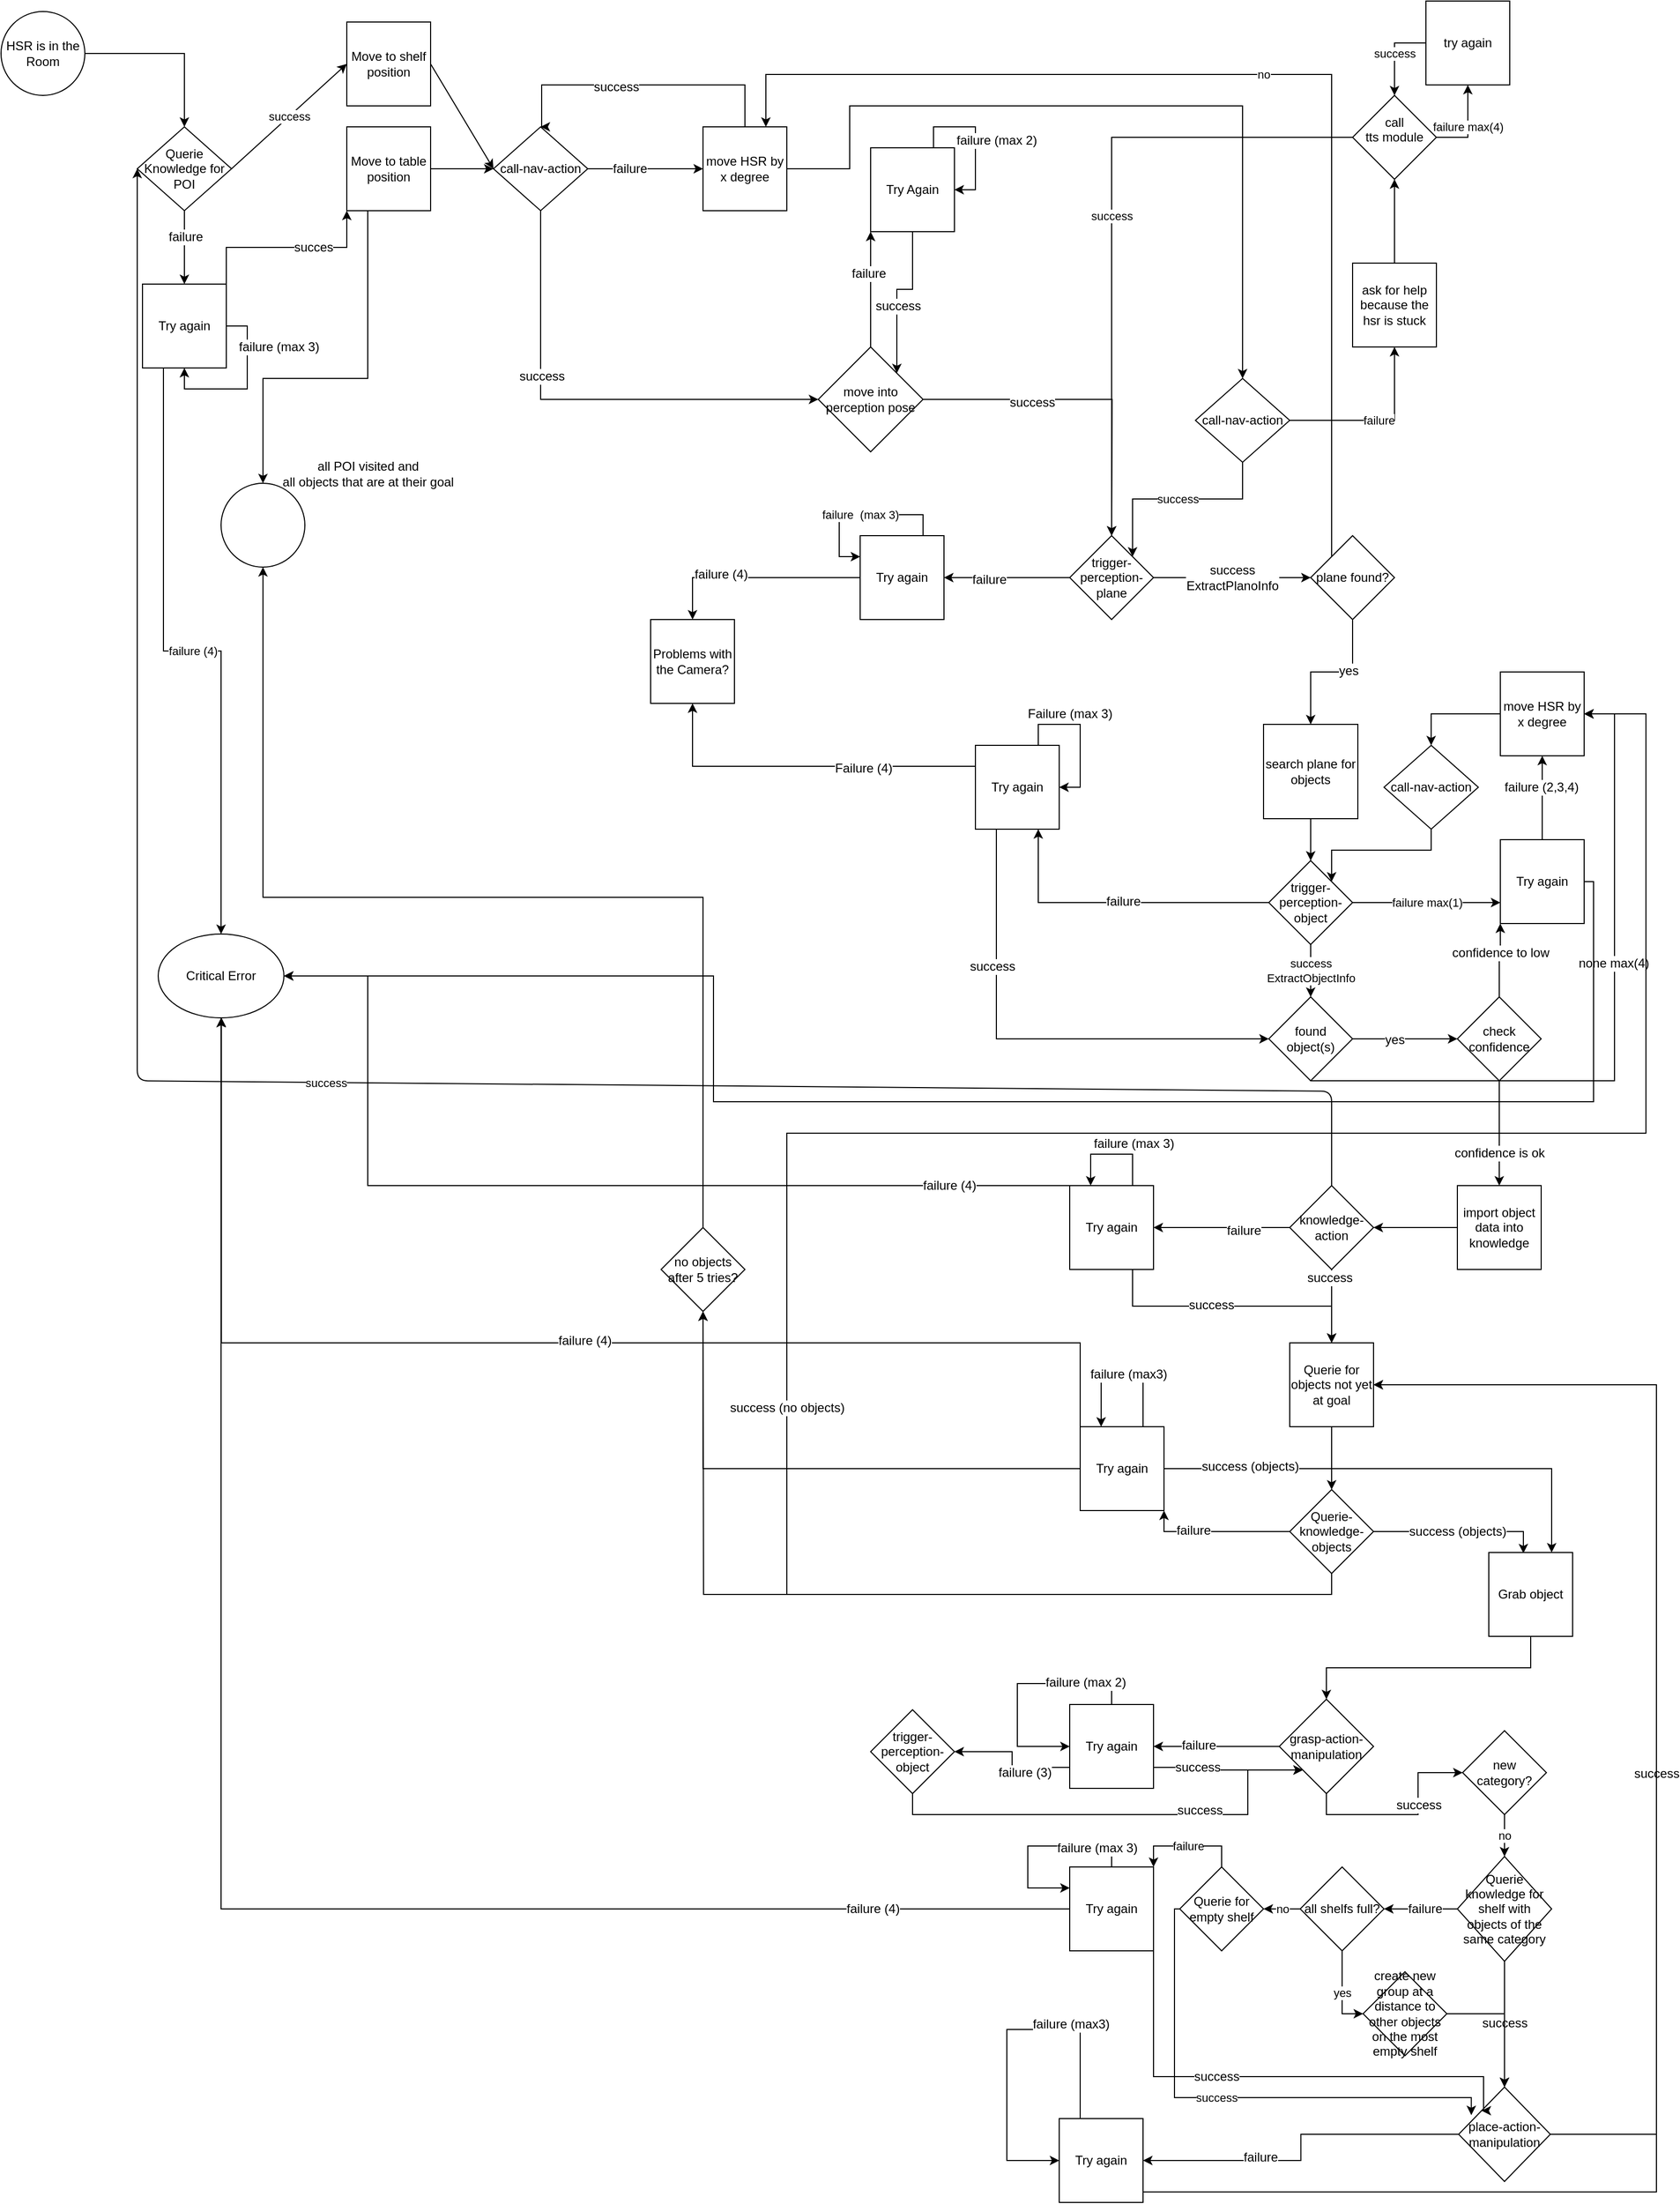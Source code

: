 <mxfile version="12.6.2" type="device"><diagram id="s3CzwGgVmn3eYkDHmtNT" name="Page-1"><mxGraphModel dx="1597" dy="807" grid="1" gridSize="10" guides="1" tooltips="1" connect="1" arrows="1" fold="1" page="1" pageScale="1" pageWidth="827" pageHeight="1169" math="0" shadow="0"><root><mxCell id="0"/><mxCell id="1" parent="0"/><mxCell id="0zeVmVrPsQL4oMZ0mslQ-5" style="edgeStyle=orthogonalEdgeStyle;rounded=0;orthogonalLoop=1;jettySize=auto;html=1;exitX=1;exitY=0.5;exitDx=0;exitDy=0;entryX=0.5;entryY=0;entryDx=0;entryDy=0;" parent="1" source="CvxDytZqVnNAclwuMz6V-2" target="0zeVmVrPsQL4oMZ0mslQ-4" edge="1"><mxGeometry relative="1" as="geometry"/></mxCell><mxCell id="CvxDytZqVnNAclwuMz6V-2" value="HSR is in the Room" style="ellipse;whiteSpace=wrap;html=1;aspect=fixed;" parent="1" vertex="1"><mxGeometry x="20" y="20" width="80" height="80" as="geometry"/></mxCell><mxCell id="0zeVmVrPsQL4oMZ0mslQ-12" style="edgeStyle=orthogonalEdgeStyle;rounded=0;orthogonalLoop=1;jettySize=auto;html=1;exitX=0.5;exitY=1;exitDx=0;exitDy=0;strokeColor=#000000;entryX=0.5;entryY=0;entryDx=0;entryDy=0;entryPerimeter=0;" parent="1" source="0zeVmVrPsQL4oMZ0mslQ-4" target="0zeVmVrPsQL4oMZ0mslQ-8" edge="1"><mxGeometry relative="1" as="geometry"><Array as="points"><mxPoint x="200" y="230"/><mxPoint x="200" y="230"/></Array></mxGeometry></mxCell><mxCell id="0zeVmVrPsQL4oMZ0mslQ-14" value="failure" style="text;html=1;align=center;verticalAlign=middle;resizable=0;points=[];labelBackgroundColor=#ffffff;" parent="0zeVmVrPsQL4oMZ0mslQ-12" vertex="1" connectable="0"><mxGeometry x="0.293" y="1" relative="1" as="geometry"><mxPoint y="-17" as="offset"/></mxGeometry></mxCell><mxCell id="0zeVmVrPsQL4oMZ0mslQ-4" value="Querie Knowledge for POI" style="rhombus;whiteSpace=wrap;html=1;" parent="1" vertex="1"><mxGeometry x="150" y="130" width="90" height="80" as="geometry"/></mxCell><mxCell id="0zeVmVrPsQL4oMZ0mslQ-6" style="edgeStyle=orthogonalEdgeStyle;rounded=0;orthogonalLoop=1;jettySize=auto;html=1;exitX=0.5;exitY=1;exitDx=0;exitDy=0;" parent="1" source="0zeVmVrPsQL4oMZ0mslQ-4" target="0zeVmVrPsQL4oMZ0mslQ-4" edge="1"><mxGeometry relative="1" as="geometry"/></mxCell><mxCell id="0zeVmVrPsQL4oMZ0mslQ-15" style="edgeStyle=orthogonalEdgeStyle;rounded=0;orthogonalLoop=1;jettySize=auto;html=1;exitX=1;exitY=0;exitDx=0;exitDy=0;entryX=0;entryY=1;entryDx=0;entryDy=0;strokeColor=#000000;" parent="1" source="0zeVmVrPsQL4oMZ0mslQ-8" target="0zeVmVrPsQL4oMZ0mslQ-9" edge="1"><mxGeometry relative="1" as="geometry"/></mxCell><mxCell id="0zeVmVrPsQL4oMZ0mslQ-16" value="succes" style="text;html=1;align=center;verticalAlign=middle;resizable=0;points=[];labelBackgroundColor=#ffffff;" parent="0zeVmVrPsQL4oMZ0mslQ-15" vertex="1" connectable="0"><mxGeometry x="0.274" relative="1" as="geometry"><mxPoint as="offset"/></mxGeometry></mxCell><mxCell id="ymiWuhS0kt6ZjkPdEzqz-35" value="failure (4)" style="edgeStyle=orthogonalEdgeStyle;rounded=0;orthogonalLoop=1;jettySize=auto;html=1;exitX=0.25;exitY=1;exitDx=0;exitDy=0;entryX=0.5;entryY=0;entryDx=0;entryDy=0;" parent="1" source="0zeVmVrPsQL4oMZ0mslQ-8" target="ymiWuhS0kt6ZjkPdEzqz-34" edge="1"><mxGeometry relative="1" as="geometry"/></mxCell><mxCell id="0zeVmVrPsQL4oMZ0mslQ-8" value="Try again" style="whiteSpace=wrap;html=1;aspect=fixed;" parent="1" vertex="1"><mxGeometry x="155" y="280" width="80" height="80" as="geometry"/></mxCell><mxCell id="0zeVmVrPsQL4oMZ0mslQ-20" style="edgeStyle=orthogonalEdgeStyle;rounded=0;orthogonalLoop=1;jettySize=auto;html=1;exitX=1;exitY=0.5;exitDx=0;exitDy=0;entryX=0;entryY=0.5;entryDx=0;entryDy=0;strokeColor=#000000;" parent="1" source="0zeVmVrPsQL4oMZ0mslQ-9" target="0zeVmVrPsQL4oMZ0mslQ-19" edge="1"><mxGeometry relative="1" as="geometry"/></mxCell><mxCell id="0zeVmVrPsQL4oMZ0mslQ-40" value="" style="edgeStyle=orthogonalEdgeStyle;rounded=0;orthogonalLoop=1;jettySize=auto;html=1;strokeColor=#000000;" parent="1" source="0zeVmVrPsQL4oMZ0mslQ-9" target="0zeVmVrPsQL4oMZ0mslQ-39" edge="1"><mxGeometry relative="1" as="geometry"><Array as="points"><mxPoint x="370" y="370"/><mxPoint x="270" y="370"/></Array></mxGeometry></mxCell><mxCell id="0zeVmVrPsQL4oMZ0mslQ-41" value="all POI visited and&lt;br&gt;all objects that are at their goal" style="text;html=1;align=center;verticalAlign=middle;resizable=0;points=[];labelBackgroundColor=#ffffff;" parent="0zeVmVrPsQL4oMZ0mslQ-40" vertex="1" connectable="0"><mxGeometry x="-0.25" y="-1" relative="1" as="geometry"><mxPoint x="1" y="116" as="offset"/></mxGeometry></mxCell><mxCell id="0zeVmVrPsQL4oMZ0mslQ-9" value="Move to table position" style="whiteSpace=wrap;html=1;aspect=fixed;" parent="1" vertex="1"><mxGeometry x="350" y="130" width="80" height="80" as="geometry"/></mxCell><mxCell id="0zeVmVrPsQL4oMZ0mslQ-17" style="edgeStyle=orthogonalEdgeStyle;rounded=0;orthogonalLoop=1;jettySize=auto;html=1;exitX=1;exitY=0.5;exitDx=0;exitDy=0;entryX=0.5;entryY=1;entryDx=0;entryDy=0;strokeColor=#000000;" parent="1" source="0zeVmVrPsQL4oMZ0mslQ-8" target="0zeVmVrPsQL4oMZ0mslQ-8" edge="1"><mxGeometry relative="1" as="geometry"/></mxCell><mxCell id="0zeVmVrPsQL4oMZ0mslQ-18" value="failure (max 3)" style="text;html=1;align=center;verticalAlign=middle;resizable=0;points=[];labelBackgroundColor=#ffffff;" parent="0zeVmVrPsQL4oMZ0mslQ-17" vertex="1" connectable="0"><mxGeometry x="-0.588" y="-2" relative="1" as="geometry"><mxPoint x="32" y="7" as="offset"/></mxGeometry></mxCell><mxCell id="0zeVmVrPsQL4oMZ0mslQ-22" style="edgeStyle=orthogonalEdgeStyle;rounded=0;orthogonalLoop=1;jettySize=auto;html=1;exitX=0.5;exitY=1;exitDx=0;exitDy=0;strokeColor=#000000;entryX=0;entryY=0.5;entryDx=0;entryDy=0;" parent="1" source="0zeVmVrPsQL4oMZ0mslQ-19" target="0zeVmVrPsQL4oMZ0mslQ-43" edge="1"><mxGeometry relative="1" as="geometry"><mxPoint x="680" y="350" as="targetPoint"/></mxGeometry></mxCell><mxCell id="0zeVmVrPsQL4oMZ0mslQ-23" value="&lt;div&gt;success&lt;/div&gt;" style="text;html=1;align=center;verticalAlign=middle;resizable=0;points=[];labelBackgroundColor=#ffffff;" parent="0zeVmVrPsQL4oMZ0mslQ-22" vertex="1" connectable="0"><mxGeometry x="-0.291" y="1" relative="1" as="geometry"><mxPoint as="offset"/></mxGeometry></mxCell><mxCell id="0zeVmVrPsQL4oMZ0mslQ-27" style="edgeStyle=orthogonalEdgeStyle;rounded=0;orthogonalLoop=1;jettySize=auto;html=1;exitX=1;exitY=0.5;exitDx=0;exitDy=0;strokeColor=#000000;entryX=0;entryY=0.5;entryDx=0;entryDy=0;" parent="1" source="0zeVmVrPsQL4oMZ0mslQ-19" target="ymiWuhS0kt6ZjkPdEzqz-2" edge="1"><mxGeometry relative="1" as="geometry"><mxPoint x="660" y="170" as="targetPoint"/></mxGeometry></mxCell><mxCell id="0zeVmVrPsQL4oMZ0mslQ-28" value="failure" style="text;html=1;align=center;verticalAlign=middle;resizable=0;points=[];labelBackgroundColor=#ffffff;" parent="0zeVmVrPsQL4oMZ0mslQ-27" vertex="1" connectable="0"><mxGeometry x="-0.275" relative="1" as="geometry"><mxPoint as="offset"/></mxGeometry></mxCell><mxCell id="0zeVmVrPsQL4oMZ0mslQ-19" value="call-nav-action" style="rhombus;whiteSpace=wrap;html=1;" parent="1" vertex="1"><mxGeometry x="490" y="130" width="90" height="80" as="geometry"/></mxCell><mxCell id="0zeVmVrPsQL4oMZ0mslQ-30" style="edgeStyle=orthogonalEdgeStyle;rounded=0;orthogonalLoop=1;jettySize=auto;html=1;entryX=0.5;entryY=0;entryDx=0;entryDy=0;strokeColor=#000000;exitX=0.5;exitY=0;exitDx=0;exitDy=0;" parent="1" source="ymiWuhS0kt6ZjkPdEzqz-2" target="0zeVmVrPsQL4oMZ0mslQ-19" edge="1"><mxGeometry relative="1" as="geometry"><mxPoint x="750" y="110" as="sourcePoint"/><Array as="points"><mxPoint x="730" y="90"/><mxPoint x="536" y="90"/></Array></mxGeometry></mxCell><mxCell id="0zeVmVrPsQL4oMZ0mslQ-31" value="success" style="text;html=1;align=center;verticalAlign=middle;resizable=0;points=[];labelBackgroundColor=#ffffff;" parent="0zeVmVrPsQL4oMZ0mslQ-30" vertex="1" connectable="0"><mxGeometry x="0.19" y="2" relative="1" as="geometry"><mxPoint as="offset"/></mxGeometry></mxCell><mxCell id="0zeVmVrPsQL4oMZ0mslQ-32" style="edgeStyle=orthogonalEdgeStyle;rounded=0;orthogonalLoop=1;jettySize=auto;html=1;strokeColor=#000000;entryX=0.5;entryY=0;entryDx=0;entryDy=0;exitX=1;exitY=0.5;exitDx=0;exitDy=0;" parent="1" source="ymiWuhS0kt6ZjkPdEzqz-2" target="9kYvWkp-XGY7HZme8Q60-32" edge="1"><mxGeometry relative="1" as="geometry"><mxPoint x="790" y="170" as="sourcePoint"/><mxPoint x="1400" y="310" as="targetPoint"/><Array as="points"><mxPoint x="830" y="170"/><mxPoint x="830" y="110"/><mxPoint x="1205" y="110"/></Array></mxGeometry></mxCell><mxCell id="0zeVmVrPsQL4oMZ0mslQ-39" value="" style="ellipse;whiteSpace=wrap;html=1;aspect=fixed;" parent="1" vertex="1"><mxGeometry x="230" y="470" width="80" height="80" as="geometry"/></mxCell><mxCell id="0zeVmVrPsQL4oMZ0mslQ-47" style="edgeStyle=orthogonalEdgeStyle;rounded=0;orthogonalLoop=1;jettySize=auto;html=1;exitX=0.5;exitY=0;exitDx=0;exitDy=0;entryX=0;entryY=1;entryDx=0;entryDy=0;strokeColor=#000000;" parent="1" source="0zeVmVrPsQL4oMZ0mslQ-43" target="0zeVmVrPsQL4oMZ0mslQ-45" edge="1"><mxGeometry relative="1" as="geometry"/></mxCell><mxCell id="0zeVmVrPsQL4oMZ0mslQ-51" value="failure" style="text;html=1;align=center;verticalAlign=middle;resizable=0;points=[];labelBackgroundColor=#ffffff;" parent="0zeVmVrPsQL4oMZ0mslQ-47" vertex="1" connectable="0"><mxGeometry x="0.273" y="2" relative="1" as="geometry"><mxPoint as="offset"/></mxGeometry></mxCell><mxCell id="0zeVmVrPsQL4oMZ0mslQ-48" style="edgeStyle=orthogonalEdgeStyle;rounded=0;orthogonalLoop=1;jettySize=auto;html=1;exitX=1;exitY=0.5;exitDx=0;exitDy=0;strokeColor=#000000;" parent="1" source="0zeVmVrPsQL4oMZ0mslQ-43" edge="1"><mxGeometry relative="1" as="geometry"><mxPoint x="1080" y="520" as="targetPoint"/></mxGeometry></mxCell><mxCell id="0zeVmVrPsQL4oMZ0mslQ-52" value="success" style="text;html=1;align=center;verticalAlign=middle;resizable=0;points=[];labelBackgroundColor=#ffffff;" parent="0zeVmVrPsQL4oMZ0mslQ-48" vertex="1" connectable="0"><mxGeometry x="-0.334" y="-3" relative="1" as="geometry"><mxPoint as="offset"/></mxGeometry></mxCell><mxCell id="0zeVmVrPsQL4oMZ0mslQ-43" value="move into &lt;br&gt;perception pose" style="rhombus;whiteSpace=wrap;html=1;" parent="1" vertex="1"><mxGeometry x="800" y="340" width="100" height="100" as="geometry"/></mxCell><mxCell id="0zeVmVrPsQL4oMZ0mslQ-53" style="edgeStyle=orthogonalEdgeStyle;rounded=0;orthogonalLoop=1;jettySize=auto;html=1;exitX=0.5;exitY=1;exitDx=0;exitDy=0;entryX=1;entryY=0;entryDx=0;entryDy=0;strokeColor=#000000;" parent="1" source="0zeVmVrPsQL4oMZ0mslQ-45" target="0zeVmVrPsQL4oMZ0mslQ-43" edge="1"><mxGeometry relative="1" as="geometry"/></mxCell><mxCell id="0zeVmVrPsQL4oMZ0mslQ-56" value="success" style="text;html=1;align=center;verticalAlign=middle;resizable=0;points=[];labelBackgroundColor=#ffffff;" parent="0zeVmVrPsQL4oMZ0mslQ-53" vertex="1" connectable="0"><mxGeometry x="0.147" y="1" relative="1" as="geometry"><mxPoint as="offset"/></mxGeometry></mxCell><mxCell id="0zeVmVrPsQL4oMZ0mslQ-45" value="Try Again" style="whiteSpace=wrap;html=1;aspect=fixed;" parent="1" vertex="1"><mxGeometry x="850" y="150" width="80" height="80" as="geometry"/></mxCell><mxCell id="0zeVmVrPsQL4oMZ0mslQ-57" style="edgeStyle=orthogonalEdgeStyle;rounded=0;orthogonalLoop=1;jettySize=auto;html=1;exitX=0.75;exitY=0;exitDx=0;exitDy=0;entryX=1;entryY=0.5;entryDx=0;entryDy=0;strokeColor=#000000;" parent="1" source="0zeVmVrPsQL4oMZ0mslQ-45" target="0zeVmVrPsQL4oMZ0mslQ-45" edge="1"><mxGeometry relative="1" as="geometry"/></mxCell><mxCell id="0zeVmVrPsQL4oMZ0mslQ-58" value="failure (max 2)" style="text;html=1;align=center;verticalAlign=middle;resizable=0;points=[];labelBackgroundColor=#ffffff;" parent="0zeVmVrPsQL4oMZ0mslQ-57" vertex="1" connectable="0"><mxGeometry x="0.043" y="2" relative="1" as="geometry"><mxPoint x="18" as="offset"/></mxGeometry></mxCell><mxCell id="0zeVmVrPsQL4oMZ0mslQ-62" style="edgeStyle=orthogonalEdgeStyle;rounded=0;orthogonalLoop=1;jettySize=auto;html=1;exitX=0;exitY=0.5;exitDx=0;exitDy=0;entryX=1;entryY=0.5;entryDx=0;entryDy=0;strokeColor=#000000;" parent="1" source="0zeVmVrPsQL4oMZ0mslQ-59" target="0zeVmVrPsQL4oMZ0mslQ-61" edge="1"><mxGeometry relative="1" as="geometry"/></mxCell><mxCell id="0zeVmVrPsQL4oMZ0mslQ-63" value="failure" style="text;html=1;align=center;verticalAlign=middle;resizable=0;points=[];labelBackgroundColor=#ffffff;" parent="0zeVmVrPsQL4oMZ0mslQ-62" vertex="1" connectable="0"><mxGeometry x="0.283" y="2" relative="1" as="geometry"><mxPoint as="offset"/></mxGeometry></mxCell><mxCell id="0zeVmVrPsQL4oMZ0mslQ-75" style="edgeStyle=orthogonalEdgeStyle;rounded=0;orthogonalLoop=1;jettySize=auto;html=1;exitX=1;exitY=0.5;exitDx=0;exitDy=0;entryX=0;entryY=0.5;entryDx=0;entryDy=0;strokeColor=#000000;" parent="1" source="0zeVmVrPsQL4oMZ0mslQ-59" target="0zeVmVrPsQL4oMZ0mslQ-74" edge="1"><mxGeometry relative="1" as="geometry"/></mxCell><mxCell id="0zeVmVrPsQL4oMZ0mslQ-76" value="&lt;div&gt;success&lt;/div&gt;&lt;div&gt;ExtractPlanoInfo&lt;br&gt;&lt;/div&gt;" style="text;html=1;align=center;verticalAlign=middle;resizable=0;points=[];labelBackgroundColor=#ffffff;" parent="0zeVmVrPsQL4oMZ0mslQ-75" vertex="1" connectable="0"><mxGeometry x="0.25" y="-2" relative="1" as="geometry"><mxPoint x="-19" y="-2" as="offset"/></mxGeometry></mxCell><mxCell id="0zeVmVrPsQL4oMZ0mslQ-59" value="trigger-perception-plane" style="rhombus;whiteSpace=wrap;html=1;" parent="1" vertex="1"><mxGeometry x="1040" y="520" width="80" height="80" as="geometry"/></mxCell><mxCell id="0zeVmVrPsQL4oMZ0mslQ-65" value="failure&amp;nbsp; (max 3)" style="edgeStyle=orthogonalEdgeStyle;rounded=0;orthogonalLoop=1;jettySize=auto;html=1;exitX=0.75;exitY=0;exitDx=0;exitDy=0;strokeColor=#000000;entryX=0;entryY=0.25;entryDx=0;entryDy=0;" parent="1" source="0zeVmVrPsQL4oMZ0mslQ-61" target="0zeVmVrPsQL4oMZ0mslQ-61" edge="1"><mxGeometry relative="1" as="geometry"><mxPoint x="830" y="540" as="targetPoint"/><Array as="points"><mxPoint x="900" y="500"/><mxPoint x="820" y="500"/><mxPoint x="820" y="540"/></Array></mxGeometry></mxCell><mxCell id="0zeVmVrPsQL4oMZ0mslQ-70" style="edgeStyle=orthogonalEdgeStyle;rounded=0;orthogonalLoop=1;jettySize=auto;html=1;exitX=0;exitY=0.5;exitDx=0;exitDy=0;entryX=0.5;entryY=0;entryDx=0;entryDy=0;strokeColor=#000000;" parent="1" source="0zeVmVrPsQL4oMZ0mslQ-61" target="0zeVmVrPsQL4oMZ0mslQ-67" edge="1"><mxGeometry relative="1" as="geometry"/></mxCell><mxCell id="0zeVmVrPsQL4oMZ0mslQ-71" value="failure (4)" style="text;html=1;align=center;verticalAlign=middle;resizable=0;points=[];labelBackgroundColor=#ffffff;" parent="0zeVmVrPsQL4oMZ0mslQ-70" vertex="1" connectable="0"><mxGeometry x="0.33" y="-3" relative="1" as="geometry"><mxPoint as="offset"/></mxGeometry></mxCell><mxCell id="0zeVmVrPsQL4oMZ0mslQ-61" value="Try again" style="whiteSpace=wrap;html=1;aspect=fixed;" parent="1" vertex="1"><mxGeometry x="840" y="520" width="80" height="80" as="geometry"/></mxCell><mxCell id="0zeVmVrPsQL4oMZ0mslQ-67" value="Problems with the Camera?" style="whiteSpace=wrap;html=1;aspect=fixed;" parent="1" vertex="1"><mxGeometry x="640" y="600" width="80" height="80" as="geometry"/></mxCell><mxCell id="0zeVmVrPsQL4oMZ0mslQ-81" style="edgeStyle=orthogonalEdgeStyle;rounded=0;orthogonalLoop=1;jettySize=auto;html=1;exitX=0.5;exitY=1;exitDx=0;exitDy=0;strokeColor=#000000;entryX=0.5;entryY=0;entryDx=0;entryDy=0;" parent="1" source="0zeVmVrPsQL4oMZ0mslQ-74" target="0zeVmVrPsQL4oMZ0mslQ-80" edge="1"><mxGeometry relative="1" as="geometry"><mxPoint x="1250" y="649" as="targetPoint"/></mxGeometry></mxCell><mxCell id="0zeVmVrPsQL4oMZ0mslQ-82" value="yes" style="text;html=1;align=center;verticalAlign=middle;resizable=0;points=[];labelBackgroundColor=#ffffff;" parent="0zeVmVrPsQL4oMZ0mslQ-81" vertex="1" connectable="0"><mxGeometry x="-0.222" y="-1" relative="1" as="geometry"><mxPoint as="offset"/></mxGeometry></mxCell><mxCell id="ymiWuhS0kt6ZjkPdEzqz-18" value="no" style="edgeStyle=orthogonalEdgeStyle;rounded=0;orthogonalLoop=1;jettySize=auto;html=1;entryX=0.75;entryY=0;entryDx=0;entryDy=0;exitX=0;exitY=0;exitDx=0;exitDy=0;" parent="1" source="0zeVmVrPsQL4oMZ0mslQ-74" target="ymiWuhS0kt6ZjkPdEzqz-2" edge="1"><mxGeometry relative="1" as="geometry"><mxPoint x="1270" y="330" as="targetPoint"/><mxPoint x="1260" y="490" as="sourcePoint"/><Array as="points"><mxPoint x="1290" y="80"/><mxPoint x="750" y="80"/></Array></mxGeometry></mxCell><mxCell id="0zeVmVrPsQL4oMZ0mslQ-74" value="&lt;div&gt;plane found?&lt;/div&gt;" style="rhombus;whiteSpace=wrap;html=1;" parent="1" vertex="1"><mxGeometry x="1270" y="520" width="80" height="80" as="geometry"/></mxCell><mxCell id="9kYvWkp-XGY7HZme8Q60-26" style="edgeStyle=orthogonalEdgeStyle;rounded=0;orthogonalLoop=1;jettySize=auto;html=1;exitX=0.5;exitY=1;exitDx=0;exitDy=0;entryX=0.5;entryY=0;entryDx=0;entryDy=0;" parent="1" source="0zeVmVrPsQL4oMZ0mslQ-80" target="9kYvWkp-XGY7HZme8Q60-1" edge="1"><mxGeometry relative="1" as="geometry"/></mxCell><mxCell id="0zeVmVrPsQL4oMZ0mslQ-80" value="search plane for objects" style="whiteSpace=wrap;html=1;aspect=fixed;" parent="1" vertex="1"><mxGeometry x="1225" y="700" width="90" height="90" as="geometry"/></mxCell><mxCell id="9kYvWkp-XGY7HZme8Q60-5" style="edgeStyle=orthogonalEdgeStyle;rounded=0;orthogonalLoop=1;jettySize=auto;html=1;exitX=0;exitY=0.5;exitDx=0;exitDy=0;entryX=0.75;entryY=1;entryDx=0;entryDy=0;" parent="1" source="9kYvWkp-XGY7HZme8Q60-1" target="9kYvWkp-XGY7HZme8Q60-4" edge="1"><mxGeometry relative="1" as="geometry"/></mxCell><mxCell id="9kYvWkp-XGY7HZme8Q60-11" value="failure" style="text;html=1;align=center;verticalAlign=middle;resizable=0;points=[];labelBackgroundColor=#ffffff;" parent="9kYvWkp-XGY7HZme8Q60-5" vertex="1" connectable="0"><mxGeometry x="-0.041" y="-1" relative="1" as="geometry"><mxPoint as="offset"/></mxGeometry></mxCell><mxCell id="9kYvWkp-XGY7HZme8Q60-13" value="&lt;div&gt;success&lt;/div&gt;&lt;div&gt;ExtractObjectInfo&lt;br&gt;&lt;/div&gt;" style="edgeStyle=orthogonalEdgeStyle;rounded=0;orthogonalLoop=1;jettySize=auto;html=1;exitX=0.5;exitY=1;exitDx=0;exitDy=0;entryX=0.5;entryY=0;entryDx=0;entryDy=0;" parent="1" source="9kYvWkp-XGY7HZme8Q60-1" target="9kYvWkp-XGY7HZme8Q60-12" edge="1"><mxGeometry relative="1" as="geometry"/></mxCell><mxCell id="ymiWuhS0kt6ZjkPdEzqz-22" value="failure max(1)" style="edgeStyle=orthogonalEdgeStyle;rounded=0;orthogonalLoop=1;jettySize=auto;html=1;exitX=1;exitY=0.5;exitDx=0;exitDy=0;entryX=0;entryY=0.75;entryDx=0;entryDy=0;" parent="1" source="9kYvWkp-XGY7HZme8Q60-1" target="9kYvWkp-XGY7HZme8Q60-23" edge="1"><mxGeometry relative="1" as="geometry"/></mxCell><mxCell id="9kYvWkp-XGY7HZme8Q60-1" value="trigger-perception-object" style="rhombus;whiteSpace=wrap;html=1;" parent="1" vertex="1"><mxGeometry x="1230" y="830" width="80" height="80" as="geometry"/></mxCell><mxCell id="9kYvWkp-XGY7HZme8Q60-9" style="edgeStyle=orthogonalEdgeStyle;rounded=0;orthogonalLoop=1;jettySize=auto;html=1;exitX=0;exitY=0.25;exitDx=0;exitDy=0;" parent="1" source="9kYvWkp-XGY7HZme8Q60-4" edge="1"><mxGeometry relative="1" as="geometry"><mxPoint x="680" y="680" as="targetPoint"/><Array as="points"><mxPoint x="680" y="740"/><mxPoint x="680" y="680"/></Array></mxGeometry></mxCell><mxCell id="9kYvWkp-XGY7HZme8Q60-10" value="Failure (4)" style="text;html=1;align=center;verticalAlign=middle;resizable=0;points=[];labelBackgroundColor=#ffffff;" parent="9kYvWkp-XGY7HZme8Q60-9" vertex="1" connectable="0"><mxGeometry x="-0.348" y="2" relative="1" as="geometry"><mxPoint as="offset"/></mxGeometry></mxCell><mxCell id="9kYvWkp-XGY7HZme8Q60-14" style="edgeStyle=orthogonalEdgeStyle;rounded=0;orthogonalLoop=1;jettySize=auto;html=1;exitX=0.25;exitY=1;exitDx=0;exitDy=0;entryX=0;entryY=0.5;entryDx=0;entryDy=0;" parent="1" source="9kYvWkp-XGY7HZme8Q60-4" target="9kYvWkp-XGY7HZme8Q60-12" edge="1"><mxGeometry relative="1" as="geometry"/></mxCell><mxCell id="9kYvWkp-XGY7HZme8Q60-15" value="success" style="text;html=1;align=center;verticalAlign=middle;resizable=0;points=[];labelBackgroundColor=#ffffff;" parent="9kYvWkp-XGY7HZme8Q60-14" vertex="1" connectable="0"><mxGeometry x="-0.43" y="-4" relative="1" as="geometry"><mxPoint as="offset"/></mxGeometry></mxCell><mxCell id="9kYvWkp-XGY7HZme8Q60-4" value="Try again" style="whiteSpace=wrap;html=1;aspect=fixed;" parent="1" vertex="1"><mxGeometry x="950" y="720" width="80" height="80" as="geometry"/></mxCell><mxCell id="9kYvWkp-XGY7HZme8Q60-7" style="edgeStyle=orthogonalEdgeStyle;rounded=0;orthogonalLoop=1;jettySize=auto;html=1;exitX=0.75;exitY=0;exitDx=0;exitDy=0;entryX=1;entryY=0.5;entryDx=0;entryDy=0;" parent="1" source="9kYvWkp-XGY7HZme8Q60-4" target="9kYvWkp-XGY7HZme8Q60-4" edge="1"><mxGeometry relative="1" as="geometry"/></mxCell><mxCell id="9kYvWkp-XGY7HZme8Q60-8" value="Failure (max 3)" style="text;html=1;align=center;verticalAlign=middle;resizable=0;points=[];labelBackgroundColor=#ffffff;" parent="9kYvWkp-XGY7HZme8Q60-7" vertex="1" connectable="0"><mxGeometry y="-1" relative="1" as="geometry"><mxPoint x="-9" y="-20" as="offset"/></mxGeometry></mxCell><mxCell id="9kYvWkp-XGY7HZme8Q60-17" style="edgeStyle=orthogonalEdgeStyle;rounded=0;orthogonalLoop=1;jettySize=auto;html=1;exitX=0.5;exitY=1;exitDx=0;exitDy=0;entryX=1;entryY=0.5;entryDx=0;entryDy=0;" parent="1" source="9kYvWkp-XGY7HZme8Q60-12" target="9kYvWkp-XGY7HZme8Q60-46" edge="1"><mxGeometry relative="1" as="geometry"><mxPoint x="1568.571" y="1020" as="targetPoint"/><Array as="points"><mxPoint x="1560" y="1040"/><mxPoint x="1560" y="690"/></Array></mxGeometry></mxCell><mxCell id="9kYvWkp-XGY7HZme8Q60-18" value="none max(4)" style="text;html=1;align=center;verticalAlign=middle;resizable=0;points=[];labelBackgroundColor=#ffffff;" parent="9kYvWkp-XGY7HZme8Q60-17" vertex="1" connectable="0"><mxGeometry x="0.204" y="1" relative="1" as="geometry"><mxPoint as="offset"/></mxGeometry></mxCell><mxCell id="9kYvWkp-XGY7HZme8Q60-20" style="edgeStyle=orthogonalEdgeStyle;rounded=0;orthogonalLoop=1;jettySize=auto;html=1;exitX=1;exitY=0.5;exitDx=0;exitDy=0;entryX=0;entryY=0.5;entryDx=0;entryDy=0;" parent="1" source="9kYvWkp-XGY7HZme8Q60-12" target="9kYvWkp-XGY7HZme8Q60-19" edge="1"><mxGeometry relative="1" as="geometry"/></mxCell><mxCell id="9kYvWkp-XGY7HZme8Q60-21" value="yes" style="text;html=1;align=center;verticalAlign=middle;resizable=0;points=[];labelBackgroundColor=#ffffff;" parent="9kYvWkp-XGY7HZme8Q60-20" vertex="1" connectable="0"><mxGeometry x="-0.213" y="-1" relative="1" as="geometry"><mxPoint as="offset"/></mxGeometry></mxCell><mxCell id="9kYvWkp-XGY7HZme8Q60-12" value="found object(s)" style="rhombus;whiteSpace=wrap;html=1;" parent="1" vertex="1"><mxGeometry x="1230" y="960" width="80" height="80" as="geometry"/></mxCell><mxCell id="9kYvWkp-XGY7HZme8Q60-24" style="edgeStyle=orthogonalEdgeStyle;rounded=0;orthogonalLoop=1;jettySize=auto;html=1;exitX=0.5;exitY=0;exitDx=0;exitDy=0;entryX=0;entryY=1;entryDx=0;entryDy=0;" parent="1" source="9kYvWkp-XGY7HZme8Q60-19" target="9kYvWkp-XGY7HZme8Q60-23" edge="1"><mxGeometry relative="1" as="geometry"/></mxCell><mxCell id="9kYvWkp-XGY7HZme8Q60-25" value="confidence to low" style="text;html=1;align=center;verticalAlign=middle;resizable=0;points=[];labelBackgroundColor=#ffffff;" parent="9kYvWkp-XGY7HZme8Q60-24" vertex="1" connectable="0"><mxGeometry x="0.228" relative="1" as="geometry"><mxPoint as="offset"/></mxGeometry></mxCell><mxCell id="9kYvWkp-XGY7HZme8Q60-42" style="edgeStyle=orthogonalEdgeStyle;rounded=0;orthogonalLoop=1;jettySize=auto;html=1;exitX=0.5;exitY=1;exitDx=0;exitDy=0;" parent="1" source="9kYvWkp-XGY7HZme8Q60-19" target="9kYvWkp-XGY7HZme8Q60-41" edge="1"><mxGeometry relative="1" as="geometry"/></mxCell><mxCell id="9kYvWkp-XGY7HZme8Q60-43" value="confidence is ok" style="text;html=1;align=center;verticalAlign=middle;resizable=0;points=[];labelBackgroundColor=#ffffff;" parent="9kYvWkp-XGY7HZme8Q60-42" vertex="1" connectable="0"><mxGeometry x="-0.25" y="-2" relative="1" as="geometry"><mxPoint x="2" y="31.67" as="offset"/></mxGeometry></mxCell><mxCell id="9kYvWkp-XGY7HZme8Q60-19" value="check confidence " style="rhombus;whiteSpace=wrap;html=1;" parent="1" vertex="1"><mxGeometry x="1410" y="960" width="80" height="80" as="geometry"/></mxCell><mxCell id="9kYvWkp-XGY7HZme8Q60-47" style="edgeStyle=orthogonalEdgeStyle;rounded=0;orthogonalLoop=1;jettySize=auto;html=1;exitX=0.5;exitY=0;exitDx=0;exitDy=0;entryX=0.5;entryY=1;entryDx=0;entryDy=0;" parent="1" source="9kYvWkp-XGY7HZme8Q60-23" target="9kYvWkp-XGY7HZme8Q60-46" edge="1"><mxGeometry relative="1" as="geometry"/></mxCell><mxCell id="9kYvWkp-XGY7HZme8Q60-48" value="failure (2,3,4)" style="text;html=1;align=center;verticalAlign=middle;resizable=0;points=[];labelBackgroundColor=#ffffff;" parent="9kYvWkp-XGY7HZme8Q60-47" vertex="1" connectable="0"><mxGeometry x="0.25" y="1" relative="1" as="geometry"><mxPoint as="offset"/></mxGeometry></mxCell><mxCell id="ymiWuhS0kt6ZjkPdEzqz-36" style="edgeStyle=orthogonalEdgeStyle;rounded=0;orthogonalLoop=1;jettySize=auto;html=1;exitX=1;exitY=0.5;exitDx=0;exitDy=0;entryX=1;entryY=0.5;entryDx=0;entryDy=0;" parent="1" source="9kYvWkp-XGY7HZme8Q60-23" target="ymiWuhS0kt6ZjkPdEzqz-34" edge="1"><mxGeometry relative="1" as="geometry"><mxPoint x="700" y="1060" as="targetPoint"/><Array as="points"><mxPoint x="1540" y="850"/><mxPoint x="1540" y="1060"/><mxPoint x="700" y="1060"/><mxPoint x="700" y="940"/></Array></mxGeometry></mxCell><mxCell id="9kYvWkp-XGY7HZme8Q60-23" value="Try again" style="whiteSpace=wrap;html=1;aspect=fixed;" parent="1" vertex="1"><mxGeometry x="1451" y="810" width="80" height="80" as="geometry"/></mxCell><mxCell id="9kYvWkp-XGY7HZme8Q60-35" value="success" style="edgeStyle=orthogonalEdgeStyle;rounded=0;orthogonalLoop=1;jettySize=auto;html=1;exitX=0.5;exitY=1;exitDx=0;exitDy=0;entryX=1;entryY=0;entryDx=0;entryDy=0;" parent="1" source="9kYvWkp-XGY7HZme8Q60-32" target="0zeVmVrPsQL4oMZ0mslQ-59" edge="1"><mxGeometry relative="1" as="geometry"/></mxCell><mxCell id="ymiWuhS0kt6ZjkPdEzqz-3" value="failure" style="edgeStyle=orthogonalEdgeStyle;rounded=0;orthogonalLoop=1;jettySize=auto;html=1;exitX=1;exitY=0.5;exitDx=0;exitDy=0;entryX=0.5;entryY=1;entryDx=0;entryDy=0;" parent="1" source="9kYvWkp-XGY7HZme8Q60-32" target="ymiWuhS0kt6ZjkPdEzqz-4" edge="1"><mxGeometry relative="1" as="geometry"><mxPoint x="1320" y="410" as="targetPoint"/></mxGeometry></mxCell><mxCell id="9kYvWkp-XGY7HZme8Q60-32" value="call-nav-action" style="rhombus;whiteSpace=wrap;html=1;" parent="1" vertex="1"><mxGeometry x="1160" y="370" width="90" height="80" as="geometry"/></mxCell><mxCell id="9kYvWkp-XGY7HZme8Q60-55" style="edgeStyle=orthogonalEdgeStyle;rounded=0;orthogonalLoop=1;jettySize=auto;html=1;exitX=0;exitY=0.5;exitDx=0;exitDy=0;entryX=1;entryY=0.5;entryDx=0;entryDy=0;" parent="1" source="9kYvWkp-XGY7HZme8Q60-41" target="9kYvWkp-XGY7HZme8Q60-54" edge="1"><mxGeometry relative="1" as="geometry"/></mxCell><mxCell id="9kYvWkp-XGY7HZme8Q60-41" value="import object data into knowledge" style="whiteSpace=wrap;html=1;aspect=fixed;" parent="1" vertex="1"><mxGeometry x="1410" y="1140" width="80" height="80" as="geometry"/></mxCell><mxCell id="9kYvWkp-XGY7HZme8Q60-50" style="edgeStyle=orthogonalEdgeStyle;rounded=0;orthogonalLoop=1;jettySize=auto;html=1;exitX=0;exitY=0.5;exitDx=0;exitDy=0;entryX=0.5;entryY=0;entryDx=0;entryDy=0;" parent="1" source="9kYvWkp-XGY7HZme8Q60-46" target="9kYvWkp-XGY7HZme8Q60-49" edge="1"><mxGeometry relative="1" as="geometry"/></mxCell><mxCell id="9kYvWkp-XGY7HZme8Q60-46" value="move HSR by x degree" style="whiteSpace=wrap;html=1;aspect=fixed;" parent="1" vertex="1"><mxGeometry x="1451" y="650" width="80" height="80" as="geometry"/></mxCell><mxCell id="9kYvWkp-XGY7HZme8Q60-51" style="edgeStyle=orthogonalEdgeStyle;rounded=0;orthogonalLoop=1;jettySize=auto;html=1;exitX=0.5;exitY=1;exitDx=0;exitDy=0;entryX=1;entryY=0;entryDx=0;entryDy=0;" parent="1" source="9kYvWkp-XGY7HZme8Q60-49" target="9kYvWkp-XGY7HZme8Q60-1" edge="1"><mxGeometry relative="1" as="geometry"><Array as="points"><mxPoint x="1385" y="820"/><mxPoint x="1290" y="820"/></Array></mxGeometry></mxCell><mxCell id="9kYvWkp-XGY7HZme8Q60-49" value="call-nav-action" style="rhombus;whiteSpace=wrap;html=1;" parent="1" vertex="1"><mxGeometry x="1340" y="720" width="90" height="80" as="geometry"/></mxCell><mxCell id="9kYvWkp-XGY7HZme8Q60-57" style="edgeStyle=orthogonalEdgeStyle;rounded=0;orthogonalLoop=1;jettySize=auto;html=1;exitX=0;exitY=0.5;exitDx=0;exitDy=0;entryX=1;entryY=0.5;entryDx=0;entryDy=0;" parent="1" source="9kYvWkp-XGY7HZme8Q60-54" target="9kYvWkp-XGY7HZme8Q60-56" edge="1"><mxGeometry relative="1" as="geometry"/></mxCell><mxCell id="9kYvWkp-XGY7HZme8Q60-65" value="failure" style="text;html=1;align=center;verticalAlign=middle;resizable=0;points=[];labelBackgroundColor=#ffffff;" parent="9kYvWkp-XGY7HZme8Q60-57" vertex="1" connectable="0"><mxGeometry x="-0.323" y="3" relative="1" as="geometry"><mxPoint as="offset"/></mxGeometry></mxCell><mxCell id="9kYvWkp-XGY7HZme8Q60-67" style="edgeStyle=orthogonalEdgeStyle;rounded=0;orthogonalLoop=1;jettySize=auto;html=1;exitX=0.5;exitY=1;exitDx=0;exitDy=0;entryX=0.5;entryY=0;entryDx=0;entryDy=0;" parent="1" source="9kYvWkp-XGY7HZme8Q60-54" target="9kYvWkp-XGY7HZme8Q60-66" edge="1"><mxGeometry relative="1" as="geometry"/></mxCell><mxCell id="9kYvWkp-XGY7HZme8Q60-68" value="success" style="text;html=1;align=center;verticalAlign=middle;resizable=0;points=[];labelBackgroundColor=#ffffff;" parent="9kYvWkp-XGY7HZme8Q60-67" vertex="1" connectable="0"><mxGeometry x="0.267" y="-2" relative="1" as="geometry"><mxPoint y="-37" as="offset"/></mxGeometry></mxCell><mxCell id="9kYvWkp-XGY7HZme8Q60-54" value="knowledge-action" style="rhombus;whiteSpace=wrap;html=1;" parent="1" vertex="1"><mxGeometry x="1250" y="1140" width="80" height="80" as="geometry"/></mxCell><mxCell id="9kYvWkp-XGY7HZme8Q60-59" style="edgeStyle=orthogonalEdgeStyle;rounded=0;orthogonalLoop=1;jettySize=auto;html=1;exitX=0;exitY=0.25;exitDx=0;exitDy=0;entryX=1;entryY=0.5;entryDx=0;entryDy=0;" parent="1" source="9kYvWkp-XGY7HZme8Q60-56" target="ymiWuhS0kt6ZjkPdEzqz-34" edge="1"><mxGeometry relative="1" as="geometry"><Array as="points"><mxPoint x="370" y="1140"/><mxPoint x="370" y="940"/></Array><mxPoint x="330" y="945" as="targetPoint"/></mxGeometry></mxCell><mxCell id="9kYvWkp-XGY7HZme8Q60-60" value="failure (4)" style="text;html=1;align=center;verticalAlign=middle;resizable=0;points=[];labelBackgroundColor=#ffffff;" parent="9kYvWkp-XGY7HZme8Q60-59" vertex="1" connectable="0"><mxGeometry x="-0.778" y="3" relative="1" as="geometry"><mxPoint x="-28" y="-3" as="offset"/></mxGeometry></mxCell><mxCell id="9kYvWkp-XGY7HZme8Q60-69" style="edgeStyle=orthogonalEdgeStyle;rounded=0;orthogonalLoop=1;jettySize=auto;html=1;exitX=0.75;exitY=1;exitDx=0;exitDy=0;" parent="1" source="9kYvWkp-XGY7HZme8Q60-56" target="9kYvWkp-XGY7HZme8Q60-66" edge="1"><mxGeometry relative="1" as="geometry"/></mxCell><mxCell id="9kYvWkp-XGY7HZme8Q60-70" value="success" style="text;html=1;align=center;verticalAlign=middle;resizable=0;points=[];labelBackgroundColor=#ffffff;" parent="9kYvWkp-XGY7HZme8Q60-69" vertex="1" connectable="0"><mxGeometry x="-0.157" y="1" relative="1" as="geometry"><mxPoint as="offset"/></mxGeometry></mxCell><mxCell id="9kYvWkp-XGY7HZme8Q60-56" value="Try again" style="whiteSpace=wrap;html=1;aspect=fixed;" parent="1" vertex="1"><mxGeometry x="1040" y="1140" width="80" height="80" as="geometry"/></mxCell><mxCell id="9kYvWkp-XGY7HZme8Q60-61" style="edgeStyle=orthogonalEdgeStyle;rounded=0;orthogonalLoop=1;jettySize=auto;html=1;exitX=0.75;exitY=0;exitDx=0;exitDy=0;entryX=0.25;entryY=0;entryDx=0;entryDy=0;" parent="1" source="9kYvWkp-XGY7HZme8Q60-56" target="9kYvWkp-XGY7HZme8Q60-56" edge="1"><mxGeometry relative="1" as="geometry"><Array as="points"><mxPoint x="1100" y="1110"/><mxPoint x="1060" y="1110"/></Array></mxGeometry></mxCell><mxCell id="9kYvWkp-XGY7HZme8Q60-62" value="failure (max 3)" style="text;html=1;align=center;verticalAlign=middle;resizable=0;points=[];labelBackgroundColor=#ffffff;" parent="9kYvWkp-XGY7HZme8Q60-61" vertex="1" connectable="0"><mxGeometry x="-0.46" y="2" relative="1" as="geometry"><mxPoint x="3" y="-13" as="offset"/></mxGeometry></mxCell><mxCell id="9kYvWkp-XGY7HZme8Q60-73" style="edgeStyle=orthogonalEdgeStyle;rounded=0;orthogonalLoop=1;jettySize=auto;html=1;" parent="1" source="9kYvWkp-XGY7HZme8Q60-66" target="9kYvWkp-XGY7HZme8Q60-72" edge="1"><mxGeometry relative="1" as="geometry"/></mxCell><mxCell id="9kYvWkp-XGY7HZme8Q60-66" value="Querie for objects not yet at goal" style="whiteSpace=wrap;html=1;aspect=fixed;" parent="1" vertex="1"><mxGeometry x="1250" y="1290" width="80" height="80" as="geometry"/></mxCell><mxCell id="9kYvWkp-XGY7HZme8Q60-79" style="edgeStyle=orthogonalEdgeStyle;rounded=0;orthogonalLoop=1;jettySize=auto;html=1;exitX=1;exitY=0.5;exitDx=0;exitDy=0;entryX=0.413;entryY=0.01;entryDx=0;entryDy=0;entryPerimeter=0;strokeColor=#000000;" parent="1" source="9kYvWkp-XGY7HZme8Q60-72" target="9kYvWkp-XGY7HZme8Q60-78" edge="1"><mxGeometry relative="1" as="geometry"/></mxCell><mxCell id="9kYvWkp-XGY7HZme8Q60-80" value="success (objects)" style="text;html=1;align=center;verticalAlign=middle;resizable=0;points=[];labelBackgroundColor=#ffffff;" parent="9kYvWkp-XGY7HZme8Q60-79" vertex="1" connectable="0"><mxGeometry x="0.159" y="-1" relative="1" as="geometry"><mxPoint x="-15.29" y="-1.12" as="offset"/></mxGeometry></mxCell><mxCell id="9kYvWkp-XGY7HZme8Q60-95" style="edgeStyle=orthogonalEdgeStyle;rounded=0;orthogonalLoop=1;jettySize=auto;html=1;exitX=0;exitY=0.5;exitDx=0;exitDy=0;entryX=1;entryY=1;entryDx=0;entryDy=0;strokeColor=#000000;" parent="1" source="9kYvWkp-XGY7HZme8Q60-72" target="9kYvWkp-XGY7HZme8Q60-94" edge="1"><mxGeometry relative="1" as="geometry"/></mxCell><mxCell id="9kYvWkp-XGY7HZme8Q60-96" value="failure" style="text;html=1;align=center;verticalAlign=middle;resizable=0;points=[];labelBackgroundColor=#ffffff;" parent="9kYvWkp-XGY7HZme8Q60-95" vertex="1" connectable="0"><mxGeometry x="0.322" y="-1" relative="1" as="geometry"><mxPoint as="offset"/></mxGeometry></mxCell><mxCell id="9kYvWkp-XGY7HZme8Q60-109" style="edgeStyle=orthogonalEdgeStyle;rounded=0;orthogonalLoop=1;jettySize=auto;html=1;exitX=0.5;exitY=1;exitDx=0;exitDy=0;strokeColor=#000000;entryX=1;entryY=0.5;entryDx=0;entryDy=0;" parent="1" source="9kYvWkp-XGY7HZme8Q60-72" target="9kYvWkp-XGY7HZme8Q60-46" edge="1"><mxGeometry relative="1" as="geometry"><mxPoint x="1569" y="850" as="targetPoint"/><Array as="points"><mxPoint x="1290" y="1530"/><mxPoint x="770" y="1530"/><mxPoint x="770" y="1090"/><mxPoint x="1590" y="1090"/><mxPoint x="1590" y="690"/></Array></mxGeometry></mxCell><mxCell id="ymiWuhS0kt6ZjkPdEzqz-42" style="edgeStyle=orthogonalEdgeStyle;rounded=0;orthogonalLoop=1;jettySize=auto;html=1;exitX=0.5;exitY=1;exitDx=0;exitDy=0;" parent="1" source="9kYvWkp-XGY7HZme8Q60-72" edge="1"><mxGeometry relative="1" as="geometry"><mxPoint x="690.0" y="1260" as="targetPoint"/></mxGeometry></mxCell><mxCell id="9kYvWkp-XGY7HZme8Q60-72" value="Querie-knowledge-objects" style="rhombus;whiteSpace=wrap;html=1;" parent="1" vertex="1"><mxGeometry x="1250" y="1430" width="80" height="80" as="geometry"/></mxCell><mxCell id="9kYvWkp-XGY7HZme8Q60-82" style="edgeStyle=orthogonalEdgeStyle;rounded=0;orthogonalLoop=1;jettySize=auto;html=1;exitX=0.5;exitY=1;exitDx=0;exitDy=0;strokeColor=#000000;" parent="1" source="9kYvWkp-XGY7HZme8Q60-78" target="9kYvWkp-XGY7HZme8Q60-81" edge="1"><mxGeometry relative="1" as="geometry"/></mxCell><mxCell id="9kYvWkp-XGY7HZme8Q60-78" value="Grab object" style="whiteSpace=wrap;html=1;aspect=fixed;" parent="1" vertex="1"><mxGeometry x="1440" y="1490" width="80" height="80" as="geometry"/></mxCell><mxCell id="9kYvWkp-XGY7HZme8Q60-89" style="edgeStyle=orthogonalEdgeStyle;rounded=0;orthogonalLoop=1;jettySize=auto;html=1;exitX=0.5;exitY=1;exitDx=0;exitDy=0;strokeColor=#000000;entryX=0;entryY=0.5;entryDx=0;entryDy=0;" parent="1" source="9kYvWkp-XGY7HZme8Q60-81" target="ymiWuhS0kt6ZjkPdEzqz-13" edge="1"><mxGeometry relative="1" as="geometry"><mxPoint x="1440" y="1760" as="targetPoint"/></mxGeometry></mxCell><mxCell id="9kYvWkp-XGY7HZme8Q60-90" value="success" style="text;html=1;align=center;verticalAlign=middle;resizable=0;points=[];labelBackgroundColor=#ffffff;" parent="9kYvWkp-XGY7HZme8Q60-89" vertex="1" connectable="0"><mxGeometry x="0.234" relative="1" as="geometry"><mxPoint as="offset"/></mxGeometry></mxCell><mxCell id="9kYvWkp-XGY7HZme8Q60-98" style="edgeStyle=orthogonalEdgeStyle;rounded=0;orthogonalLoop=1;jettySize=auto;html=1;exitX=0;exitY=0.5;exitDx=0;exitDy=0;entryX=1;entryY=0.5;entryDx=0;entryDy=0;strokeColor=#000000;" parent="1" source="9kYvWkp-XGY7HZme8Q60-81" target="9kYvWkp-XGY7HZme8Q60-97" edge="1"><mxGeometry relative="1" as="geometry"/></mxCell><mxCell id="9kYvWkp-XGY7HZme8Q60-99" value="failure" style="text;html=1;align=center;verticalAlign=middle;resizable=0;points=[];labelBackgroundColor=#ffffff;" parent="9kYvWkp-XGY7HZme8Q60-98" vertex="1" connectable="0"><mxGeometry x="0.292" y="-1" relative="1" as="geometry"><mxPoint as="offset"/></mxGeometry></mxCell><mxCell id="9kYvWkp-XGY7HZme8Q60-81" value="grasp-action-manipulation" style="rhombus;whiteSpace=wrap;html=1;" parent="1" vertex="1"><mxGeometry x="1240" y="1630" width="90" height="90" as="geometry"/></mxCell><mxCell id="9kYvWkp-XGY7HZme8Q60-92" style="edgeStyle=orthogonalEdgeStyle;rounded=0;orthogonalLoop=1;jettySize=auto;html=1;exitX=0.5;exitY=1;exitDx=0;exitDy=0;entryX=0.5;entryY=0;entryDx=0;entryDy=0;strokeColor=#000000;" parent="1" source="9kYvWkp-XGY7HZme8Q60-86" target="9kYvWkp-XGY7HZme8Q60-91" edge="1"><mxGeometry relative="1" as="geometry"/></mxCell><mxCell id="9kYvWkp-XGY7HZme8Q60-93" value="&lt;div&gt;success&lt;/div&gt;" style="text;html=1;align=center;verticalAlign=middle;resizable=0;points=[];labelBackgroundColor=#ffffff;" parent="9kYvWkp-XGY7HZme8Q60-92" vertex="1" connectable="0"><mxGeometry x="0.233" y="-2" relative="1" as="geometry"><mxPoint x="2" y="-15.29" as="offset"/></mxGeometry></mxCell><mxCell id="9kYvWkp-XGY7HZme8Q60-101" style="edgeStyle=orthogonalEdgeStyle;rounded=0;orthogonalLoop=1;jettySize=auto;html=1;exitX=0;exitY=0.5;exitDx=0;exitDy=0;strokeColor=#000000;entryX=1;entryY=0.5;entryDx=0;entryDy=0;" parent="1" source="9kYvWkp-XGY7HZme8Q60-86" target="ymiWuhS0kt6ZjkPdEzqz-16" edge="1"><mxGeometry relative="1" as="geometry"><mxPoint x="1350" y="1830" as="targetPoint"/></mxGeometry></mxCell><mxCell id="9kYvWkp-XGY7HZme8Q60-102" value="failure" style="text;html=1;align=center;verticalAlign=middle;resizable=0;points=[];labelBackgroundColor=#ffffff;" parent="9kYvWkp-XGY7HZme8Q60-101" vertex="1" connectable="0"><mxGeometry x="0.326" relative="1" as="geometry"><mxPoint x="15.71" as="offset"/></mxGeometry></mxCell><mxCell id="9kYvWkp-XGY7HZme8Q60-86" value="Querie knowledge for shelf with objects of the same category" style="rhombus;whiteSpace=wrap;html=1;" parent="1" vertex="1"><mxGeometry x="1410" y="1780" width="90" height="100" as="geometry"/></mxCell><mxCell id="9kYvWkp-XGY7HZme8Q60-104" style="edgeStyle=orthogonalEdgeStyle;rounded=0;orthogonalLoop=1;jettySize=auto;html=1;exitX=0;exitY=0.5;exitDx=0;exitDy=0;entryX=1;entryY=0.5;entryDx=0;entryDy=0;strokeColor=#000000;" parent="1" source="9kYvWkp-XGY7HZme8Q60-91" target="9kYvWkp-XGY7HZme8Q60-103" edge="1"><mxGeometry relative="1" as="geometry"/></mxCell><mxCell id="9kYvWkp-XGY7HZme8Q60-105" value="failure " style="text;html=1;align=center;verticalAlign=middle;resizable=0;points=[];labelBackgroundColor=#ffffff;" parent="9kYvWkp-XGY7HZme8Q60-104" vertex="1" connectable="0"><mxGeometry x="0.324" y="-3" relative="1" as="geometry"><mxPoint x="1" as="offset"/></mxGeometry></mxCell><mxCell id="9kYvWkp-XGY7HZme8Q60-107" style="edgeStyle=orthogonalEdgeStyle;rounded=0;orthogonalLoop=1;jettySize=auto;html=1;strokeColor=#000000;entryX=1;entryY=0.5;entryDx=0;entryDy=0;exitX=1;exitY=0.5;exitDx=0;exitDy=0;" parent="1" source="9kYvWkp-XGY7HZme8Q60-91" target="9kYvWkp-XGY7HZme8Q60-66" edge="1"><mxGeometry relative="1" as="geometry"><Array as="points"><mxPoint x="1600" y="2045"/><mxPoint x="1600" y="1330"/></Array><mxPoint x="1570" y="2050" as="sourcePoint"/></mxGeometry></mxCell><mxCell id="9kYvWkp-XGY7HZme8Q60-108" value="success" style="text;html=1;align=center;verticalAlign=middle;resizable=0;points=[];labelBackgroundColor=#ffffff;" parent="9kYvWkp-XGY7HZme8Q60-107" vertex="1" connectable="0"><mxGeometry x="0.566" y="1" relative="1" as="geometry"><mxPoint x="34.0" y="369.43" as="offset"/></mxGeometry></mxCell><mxCell id="9kYvWkp-XGY7HZme8Q60-91" value="place-action-manipulation" style="rhombus;whiteSpace=wrap;html=1;" parent="1" vertex="1"><mxGeometry x="1411.25" y="2000" width="87.5" height="90" as="geometry"/></mxCell><mxCell id="9kYvWkp-XGY7HZme8Q60-113" style="edgeStyle=orthogonalEdgeStyle;rounded=0;orthogonalLoop=1;jettySize=auto;html=1;entryX=0.75;entryY=0;entryDx=0;entryDy=0;strokeColor=#000000;exitX=1;exitY=0.5;exitDx=0;exitDy=0;" parent="1" source="9kYvWkp-XGY7HZme8Q60-94" target="9kYvWkp-XGY7HZme8Q60-78" edge="1"><mxGeometry relative="1" as="geometry"><Array as="points"><mxPoint x="1500" y="1410"/></Array><mxPoint x="1170" y="1430" as="sourcePoint"/></mxGeometry></mxCell><mxCell id="9kYvWkp-XGY7HZme8Q60-114" value="success (objects)" style="text;html=1;align=center;verticalAlign=middle;resizable=0;points=[];labelBackgroundColor=#ffffff;" parent="9kYvWkp-XGY7HZme8Q60-113" vertex="1" connectable="0"><mxGeometry x="-0.636" y="2" relative="1" as="geometry"><mxPoint as="offset"/></mxGeometry></mxCell><mxCell id="9kYvWkp-XGY7HZme8Q60-116" style="edgeStyle=orthogonalEdgeStyle;rounded=0;orthogonalLoop=1;jettySize=auto;html=1;exitX=0;exitY=0.5;exitDx=0;exitDy=0;strokeColor=#000000;entryX=1;entryY=0.5;entryDx=0;entryDy=0;" parent="1" source="9kYvWkp-XGY7HZme8Q60-94" target="9kYvWkp-XGY7HZme8Q60-46" edge="1"><mxGeometry relative="1" as="geometry"><mxPoint x="1590" y="1040" as="targetPoint"/><Array as="points"><mxPoint x="770" y="1410"/><mxPoint x="770" y="1090"/><mxPoint x="1590" y="1090"/><mxPoint x="1590" y="690"/></Array></mxGeometry></mxCell><mxCell id="9kYvWkp-XGY7HZme8Q60-117" value="success (no objects)" style="text;html=1;align=center;verticalAlign=middle;resizable=0;points=[];labelBackgroundColor=#ffffff;" parent="9kYvWkp-XGY7HZme8Q60-116" vertex="1" connectable="0"><mxGeometry x="-0.688" y="-5" relative="1" as="geometry"><mxPoint x="-5.29" y="-45.29" as="offset"/></mxGeometry></mxCell><mxCell id="9kYvWkp-XGY7HZme8Q60-118" style="edgeStyle=orthogonalEdgeStyle;rounded=0;orthogonalLoop=1;jettySize=auto;html=1;exitX=0;exitY=0;exitDx=0;exitDy=0;entryX=0.5;entryY=1;entryDx=0;entryDy=0;strokeColor=#000000;" parent="1" source="9kYvWkp-XGY7HZme8Q60-94" edge="1"><mxGeometry relative="1" as="geometry"><Array as="points"><mxPoint x="1050" y="1290"/><mxPoint x="230" y="1290"/></Array><mxPoint x="230.286" y="979.571" as="targetPoint"/></mxGeometry></mxCell><mxCell id="9kYvWkp-XGY7HZme8Q60-119" value="failure (4)" style="text;html=1;align=center;verticalAlign=middle;resizable=0;points=[];labelBackgroundColor=#ffffff;" parent="9kYvWkp-XGY7HZme8Q60-118" vertex="1" connectable="0"><mxGeometry x="-0.086" y="-2" relative="1" as="geometry"><mxPoint as="offset"/></mxGeometry></mxCell><mxCell id="ymiWuhS0kt6ZjkPdEzqz-41" style="edgeStyle=orthogonalEdgeStyle;rounded=0;orthogonalLoop=1;jettySize=auto;html=1;exitX=0;exitY=0.5;exitDx=0;exitDy=0;entryX=0.5;entryY=1;entryDx=0;entryDy=0;" parent="1" source="9kYvWkp-XGY7HZme8Q60-94" target="ymiWuhS0kt6ZjkPdEzqz-38" edge="1"><mxGeometry relative="1" as="geometry"/></mxCell><mxCell id="9kYvWkp-XGY7HZme8Q60-94" value="Try again" style="whiteSpace=wrap;html=1;aspect=fixed;" parent="1" vertex="1"><mxGeometry x="1050" y="1370" width="80" height="80" as="geometry"/></mxCell><mxCell id="9kYvWkp-XGY7HZme8Q60-135" style="edgeStyle=orthogonalEdgeStyle;rounded=0;orthogonalLoop=1;jettySize=auto;html=1;exitX=0;exitY=0.75;exitDx=0;exitDy=0;entryX=1;entryY=0.5;entryDx=0;entryDy=0;strokeColor=#000000;" parent="1" source="9kYvWkp-XGY7HZme8Q60-97" target="9kYvWkp-XGY7HZme8Q60-134" edge="1"><mxGeometry relative="1" as="geometry"/></mxCell><mxCell id="9kYvWkp-XGY7HZme8Q60-142" value="failure (3)" style="text;html=1;align=center;verticalAlign=middle;resizable=0;points=[];labelBackgroundColor=#ffffff;" parent="9kYvWkp-XGY7HZme8Q60-135" vertex="1" connectable="0"><mxGeometry x="-0.307" y="5" relative="1" as="geometry"><mxPoint as="offset"/></mxGeometry></mxCell><mxCell id="9kYvWkp-XGY7HZme8Q60-137" style="edgeStyle=orthogonalEdgeStyle;rounded=0;orthogonalLoop=1;jettySize=auto;html=1;exitX=1;exitY=0.75;exitDx=0;exitDy=0;strokeColor=#000000;entryX=0;entryY=1;entryDx=0;entryDy=0;" parent="1" source="9kYvWkp-XGY7HZme8Q60-97" target="9kYvWkp-XGY7HZme8Q60-81" edge="1"><mxGeometry relative="1" as="geometry"><mxPoint x="1260" y="1694.882" as="targetPoint"/></mxGeometry></mxCell><mxCell id="9kYvWkp-XGY7HZme8Q60-138" value="success" style="text;html=1;align=center;verticalAlign=middle;resizable=0;points=[];labelBackgroundColor=#ffffff;" parent="9kYvWkp-XGY7HZme8Q60-137" vertex="1" connectable="0"><mxGeometry x="-0.43" relative="1" as="geometry"><mxPoint as="offset"/></mxGeometry></mxCell><mxCell id="9kYvWkp-XGY7HZme8Q60-97" value="Try again" style="whiteSpace=wrap;html=1;aspect=fixed;" parent="1" vertex="1"><mxGeometry x="1040" y="1635" width="80" height="80" as="geometry"/></mxCell><mxCell id="9kYvWkp-XGY7HZme8Q60-121" style="edgeStyle=orthogonalEdgeStyle;rounded=0;orthogonalLoop=1;jettySize=auto;html=1;exitX=1;exitY=1;exitDx=0;exitDy=0;entryX=0;entryY=0;entryDx=0;entryDy=0;strokeColor=#000000;" parent="1" source="9kYvWkp-XGY7HZme8Q60-100" target="9kYvWkp-XGY7HZme8Q60-91" edge="1"><mxGeometry relative="1" as="geometry"><Array as="points"><mxPoint x="1120" y="1990"/><mxPoint x="1435" y="1990"/></Array></mxGeometry></mxCell><mxCell id="9kYvWkp-XGY7HZme8Q60-122" value="success" style="text;html=1;align=center;verticalAlign=middle;resizable=0;points=[];labelBackgroundColor=#ffffff;" parent="9kYvWkp-XGY7HZme8Q60-121" vertex="1" connectable="0"><mxGeometry x="-0.232" relative="1" as="geometry"><mxPoint as="offset"/></mxGeometry></mxCell><mxCell id="9kYvWkp-XGY7HZme8Q60-125" style="edgeStyle=orthogonalEdgeStyle;rounded=0;orthogonalLoop=1;jettySize=auto;html=1;exitX=0;exitY=0.5;exitDx=0;exitDy=0;entryX=0.5;entryY=1;entryDx=0;entryDy=0;strokeColor=#000000;" parent="1" source="9kYvWkp-XGY7HZme8Q60-100" target="ymiWuhS0kt6ZjkPdEzqz-34" edge="1"><mxGeometry relative="1" as="geometry"><mxPoint x="230" y="980" as="targetPoint"/></mxGeometry></mxCell><mxCell id="9kYvWkp-XGY7HZme8Q60-126" value="failure (4)" style="text;html=1;align=center;verticalAlign=middle;resizable=0;points=[];labelBackgroundColor=#ffffff;" parent="9kYvWkp-XGY7HZme8Q60-125" vertex="1" connectable="0"><mxGeometry x="-0.773" relative="1" as="geometry"><mxPoint as="offset"/></mxGeometry></mxCell><mxCell id="9kYvWkp-XGY7HZme8Q60-100" value="Try again" style="whiteSpace=wrap;html=1;aspect=fixed;" parent="1" vertex="1"><mxGeometry x="1040" y="1790" width="80" height="80" as="geometry"/></mxCell><mxCell id="9kYvWkp-XGY7HZme8Q60-127" style="edgeStyle=orthogonalEdgeStyle;rounded=0;orthogonalLoop=1;jettySize=auto;html=1;entryX=1;entryY=0.5;entryDx=0;entryDy=0;strokeColor=#000000;exitX=1;exitY=0.75;exitDx=0;exitDy=0;" parent="1" source="9kYvWkp-XGY7HZme8Q60-103" target="9kYvWkp-XGY7HZme8Q60-66" edge="1"><mxGeometry relative="1" as="geometry"><Array as="points"><mxPoint x="1110" y="2100"/><mxPoint x="1600" y="2100"/><mxPoint x="1600" y="1330"/></Array><mxPoint x="1160" y="2110" as="sourcePoint"/></mxGeometry></mxCell><mxCell id="9kYvWkp-XGY7HZme8Q60-103" value="Try again" style="whiteSpace=wrap;html=1;aspect=fixed;" parent="1" vertex="1"><mxGeometry x="1030" y="2030" width="80" height="80" as="geometry"/></mxCell><mxCell id="9kYvWkp-XGY7HZme8Q60-111" style="edgeStyle=orthogonalEdgeStyle;rounded=0;orthogonalLoop=1;jettySize=auto;html=1;exitX=0.75;exitY=0;exitDx=0;exitDy=0;entryX=0.25;entryY=0;entryDx=0;entryDy=0;strokeColor=#000000;" parent="1" source="9kYvWkp-XGY7HZme8Q60-94" target="9kYvWkp-XGY7HZme8Q60-94" edge="1"><mxGeometry relative="1" as="geometry"><Array as="points"><mxPoint x="1110" y="1320"/><mxPoint x="1070" y="1320"/></Array></mxGeometry></mxCell><mxCell id="9kYvWkp-XGY7HZme8Q60-112" value="failure (max3)" style="text;html=1;align=center;verticalAlign=middle;resizable=0;points=[];labelBackgroundColor=#ffffff;" parent="9kYvWkp-XGY7HZme8Q60-111" vertex="1" connectable="0"><mxGeometry x="-0.082" relative="1" as="geometry"><mxPoint as="offset"/></mxGeometry></mxCell><mxCell id="9kYvWkp-XGY7HZme8Q60-123" style="edgeStyle=orthogonalEdgeStyle;rounded=0;orthogonalLoop=1;jettySize=auto;html=1;exitX=0.5;exitY=0;exitDx=0;exitDy=0;strokeColor=#000000;entryX=0;entryY=0.25;entryDx=0;entryDy=0;" parent="1" source="9kYvWkp-XGY7HZme8Q60-100" target="9kYvWkp-XGY7HZme8Q60-100" edge="1"><mxGeometry relative="1" as="geometry"><mxPoint x="990" y="1780" as="targetPoint"/><Array as="points"><mxPoint x="1080" y="1770"/><mxPoint x="1000" y="1770"/><mxPoint x="1000" y="1810"/></Array></mxGeometry></mxCell><mxCell id="9kYvWkp-XGY7HZme8Q60-124" value="failure (max 3)" style="text;html=1;align=center;verticalAlign=middle;resizable=0;points=[];labelBackgroundColor=#ffffff;" parent="9kYvWkp-XGY7HZme8Q60-123" vertex="1" connectable="0"><mxGeometry x="-0.621" y="2" relative="1" as="geometry"><mxPoint as="offset"/></mxGeometry></mxCell><mxCell id="9kYvWkp-XGY7HZme8Q60-129" style="edgeStyle=orthogonalEdgeStyle;rounded=0;orthogonalLoop=1;jettySize=auto;html=1;exitX=0.25;exitY=0;exitDx=0;exitDy=0;entryX=0;entryY=0.5;entryDx=0;entryDy=0;strokeColor=#000000;" parent="1" source="9kYvWkp-XGY7HZme8Q60-103" target="9kYvWkp-XGY7HZme8Q60-103" edge="1"><mxGeometry relative="1" as="geometry"><Array as="points"><mxPoint x="1060" y="1945"/><mxPoint x="980" y="1945"/><mxPoint x="980" y="2005"/></Array></mxGeometry></mxCell><mxCell id="9kYvWkp-XGY7HZme8Q60-130" value="failure (max3)" style="text;html=1;align=center;verticalAlign=middle;resizable=0;points=[];labelBackgroundColor=#ffffff;" parent="9kYvWkp-XGY7HZme8Q60-129" vertex="1" connectable="0"><mxGeometry x="-0.348" y="-5" relative="1" as="geometry"><mxPoint as="offset"/></mxGeometry></mxCell><mxCell id="9kYvWkp-XGY7HZme8Q60-132" style="edgeStyle=orthogonalEdgeStyle;rounded=0;orthogonalLoop=1;jettySize=auto;html=1;exitX=0.5;exitY=0;exitDx=0;exitDy=0;strokeColor=#000000;" parent="1" source="9kYvWkp-XGY7HZme8Q60-97" edge="1"><mxGeometry relative="1" as="geometry"><mxPoint x="1040" y="1675" as="targetPoint"/><Array as="points"><mxPoint x="1080" y="1615"/><mxPoint x="990" y="1615"/><mxPoint x="990" y="1675"/></Array></mxGeometry></mxCell><mxCell id="9kYvWkp-XGY7HZme8Q60-133" value="failure (max 2)" style="text;html=1;align=center;verticalAlign=middle;resizable=0;points=[];labelBackgroundColor=#ffffff;" parent="9kYvWkp-XGY7HZme8Q60-132" vertex="1" connectable="0"><mxGeometry x="-0.585" y="-1" relative="1" as="geometry"><mxPoint as="offset"/></mxGeometry></mxCell><mxCell id="9kYvWkp-XGY7HZme8Q60-136" style="edgeStyle=orthogonalEdgeStyle;rounded=0;orthogonalLoop=1;jettySize=auto;html=1;exitX=0.5;exitY=1;exitDx=0;exitDy=0;strokeColor=#000000;entryX=0;entryY=1;entryDx=0;entryDy=0;" parent="1" source="9kYvWkp-XGY7HZme8Q60-134" target="9kYvWkp-XGY7HZme8Q60-81" edge="1"><mxGeometry relative="1" as="geometry"><mxPoint x="1240" y="1730" as="targetPoint"/><Array as="points"><mxPoint x="890" y="1740"/><mxPoint x="1210" y="1740"/><mxPoint x="1210" y="1697"/></Array></mxGeometry></mxCell><mxCell id="9kYvWkp-XGY7HZme8Q60-139" value="success" style="text;html=1;align=center;verticalAlign=middle;resizable=0;points=[];labelBackgroundColor=#ffffff;" parent="9kYvWkp-XGY7HZme8Q60-136" vertex="1" connectable="0"><mxGeometry x="0.351" y="4" relative="1" as="geometry"><mxPoint as="offset"/></mxGeometry></mxCell><mxCell id="9kYvWkp-XGY7HZme8Q60-134" value="trigger-perception-object" style="rhombus;whiteSpace=wrap;html=1;" parent="1" vertex="1"><mxGeometry x="850" y="1640" width="80" height="80" as="geometry"/></mxCell><mxCell id="ymiWuhS0kt6ZjkPdEzqz-2" value="move HSR by x degree" style="whiteSpace=wrap;html=1;aspect=fixed;" parent="1" vertex="1"><mxGeometry x="690" y="130" width="80" height="80" as="geometry"/></mxCell><mxCell id="ymiWuhS0kt6ZjkPdEzqz-5" style="edgeStyle=orthogonalEdgeStyle;rounded=0;orthogonalLoop=1;jettySize=auto;html=1;exitX=0.5;exitY=0;exitDx=0;exitDy=0;entryX=0.5;entryY=1;entryDx=0;entryDy=0;" parent="1" source="ymiWuhS0kt6ZjkPdEzqz-4" target="ymiWuhS0kt6ZjkPdEzqz-6" edge="1"><mxGeometry relative="1" as="geometry"><mxPoint x="1320.294" y="200" as="targetPoint"/></mxGeometry></mxCell><mxCell id="ymiWuhS0kt6ZjkPdEzqz-4" value="&lt;div&gt;ask for help&lt;/div&gt;&lt;div&gt;because the hsr is stuck&lt;br&gt;&lt;/div&gt;" style="whiteSpace=wrap;html=1;aspect=fixed;" parent="1" vertex="1"><mxGeometry x="1310" y="260" width="80" height="80" as="geometry"/></mxCell><mxCell id="ymiWuhS0kt6ZjkPdEzqz-7" value="success" style="edgeStyle=orthogonalEdgeStyle;rounded=0;orthogonalLoop=1;jettySize=auto;html=1;exitX=0;exitY=0.5;exitDx=0;exitDy=0;entryX=0.5;entryY=0;entryDx=0;entryDy=0;" parent="1" source="ymiWuhS0kt6ZjkPdEzqz-6" target="0zeVmVrPsQL4oMZ0mslQ-59" edge="1"><mxGeometry relative="1" as="geometry"><mxPoint x="1080" y="510" as="targetPoint"/></mxGeometry></mxCell><mxCell id="ymiWuhS0kt6ZjkPdEzqz-8" value="failure max(4)" style="edgeStyle=orthogonalEdgeStyle;rounded=0;orthogonalLoop=1;jettySize=auto;html=1;exitX=1;exitY=0.5;exitDx=0;exitDy=0;entryX=0.5;entryY=1;entryDx=0;entryDy=0;" parent="1" source="ymiWuhS0kt6ZjkPdEzqz-6" target="ymiWuhS0kt6ZjkPdEzqz-14" edge="1"><mxGeometry relative="1" as="geometry"><mxPoint x="1420" y="90" as="targetPoint"/></mxGeometry></mxCell><mxCell id="ymiWuhS0kt6ZjkPdEzqz-6" value="&lt;div&gt;call&lt;/div&gt;&lt;div&gt;tts module&lt;/div&gt;&lt;div&gt;&lt;br&gt;&lt;/div&gt;" style="rhombus;whiteSpace=wrap;html=1;" parent="1" vertex="1"><mxGeometry x="1310" y="100" width="80" height="80" as="geometry"/></mxCell><mxCell id="ymiWuhS0kt6ZjkPdEzqz-17" value="success" style="edgeStyle=orthogonalEdgeStyle;rounded=0;orthogonalLoop=1;jettySize=auto;html=1;exitX=0;exitY=0.5;exitDx=0;exitDy=0;" parent="1" source="ymiWuhS0kt6ZjkPdEzqz-14" target="ymiWuhS0kt6ZjkPdEzqz-6" edge="1"><mxGeometry relative="1" as="geometry"><mxPoint x="1330" y="49.706" as="targetPoint"/></mxGeometry></mxCell><mxCell id="ymiWuhS0kt6ZjkPdEzqz-14" value="try again" style="whiteSpace=wrap;html=1;aspect=fixed;" parent="1" vertex="1"><mxGeometry x="1380" y="10" width="80" height="80" as="geometry"/></mxCell><mxCell id="ymiWuhS0kt6ZjkPdEzqz-15" value="no" style="edgeStyle=orthogonalEdgeStyle;rounded=0;orthogonalLoop=1;jettySize=auto;html=1;exitX=0.5;exitY=1;exitDx=0;exitDy=0;entryX=0.5;entryY=0;entryDx=0;entryDy=0;" parent="1" source="ymiWuhS0kt6ZjkPdEzqz-13" target="9kYvWkp-XGY7HZme8Q60-86" edge="1"><mxGeometry relative="1" as="geometry"/></mxCell><mxCell id="ymiWuhS0kt6ZjkPdEzqz-13" value="new category?" style="rhombus;whiteSpace=wrap;html=1;" parent="1" vertex="1"><mxGeometry x="1415" y="1660" width="80" height="80" as="geometry"/></mxCell><mxCell id="ymiWuhS0kt6ZjkPdEzqz-21" value="no" style="edgeStyle=orthogonalEdgeStyle;rounded=0;orthogonalLoop=1;jettySize=auto;html=1;exitX=0;exitY=0.5;exitDx=0;exitDy=0;entryX=1;entryY=0.5;entryDx=0;entryDy=0;" parent="1" source="ymiWuhS0kt6ZjkPdEzqz-16" target="ymiWuhS0kt6ZjkPdEzqz-20" edge="1"><mxGeometry relative="1" as="geometry"/></mxCell><mxCell id="ymiWuhS0kt6ZjkPdEzqz-29" value="yes" style="edgeStyle=orthogonalEdgeStyle;rounded=0;orthogonalLoop=1;jettySize=auto;html=1;exitX=0.5;exitY=1;exitDx=0;exitDy=0;entryX=0;entryY=0.5;entryDx=0;entryDy=0;" parent="1" source="ymiWuhS0kt6ZjkPdEzqz-16" target="ymiWuhS0kt6ZjkPdEzqz-30" edge="1"><mxGeometry relative="1" as="geometry"><mxPoint x="1250" y="1890" as="targetPoint"/></mxGeometry></mxCell><mxCell id="ymiWuhS0kt6ZjkPdEzqz-16" value="all shelfs full?" style="rhombus;whiteSpace=wrap;html=1;" parent="1" vertex="1"><mxGeometry x="1260" y="1790" width="80" height="80" as="geometry"/></mxCell><mxCell id="ymiWuhS0kt6ZjkPdEzqz-23" value="success" style="edgeStyle=orthogonalEdgeStyle;rounded=0;orthogonalLoop=1;jettySize=auto;html=1;exitX=0;exitY=0.5;exitDx=0;exitDy=0;entryX=0.138;entryY=0.297;entryDx=0;entryDy=0;entryPerimeter=0;" parent="1" source="ymiWuhS0kt6ZjkPdEzqz-20" target="9kYvWkp-XGY7HZme8Q60-91" edge="1"><mxGeometry x="-0.075" relative="1" as="geometry"><Array as="points"><mxPoint x="1140" y="1830"/><mxPoint x="1140" y="2010"/><mxPoint x="1423" y="2010"/></Array><mxPoint as="offset"/></mxGeometry></mxCell><mxCell id="ymiWuhS0kt6ZjkPdEzqz-24" value="failure" style="edgeStyle=orthogonalEdgeStyle;rounded=0;orthogonalLoop=1;jettySize=auto;html=1;exitX=0.5;exitY=0;exitDx=0;exitDy=0;entryX=1;entryY=0;entryDx=0;entryDy=0;" parent="1" source="ymiWuhS0kt6ZjkPdEzqz-20" target="9kYvWkp-XGY7HZme8Q60-100" edge="1"><mxGeometry relative="1" as="geometry"><mxPoint x="1160.286" y="1789.571" as="targetPoint"/></mxGeometry></mxCell><mxCell id="ymiWuhS0kt6ZjkPdEzqz-20" value="Querie for empty shelf" style="rhombus;whiteSpace=wrap;html=1;" parent="1" vertex="1"><mxGeometry x="1145" y="1790" width="80" height="80" as="geometry"/></mxCell><mxCell id="ymiWuhS0kt6ZjkPdEzqz-31" style="edgeStyle=orthogonalEdgeStyle;rounded=0;orthogonalLoop=1;jettySize=auto;html=1;exitX=1;exitY=0.5;exitDx=0;exitDy=0;entryX=0.5;entryY=0;entryDx=0;entryDy=0;" parent="1" source="ymiWuhS0kt6ZjkPdEzqz-30" target="9kYvWkp-XGY7HZme8Q60-91" edge="1"><mxGeometry relative="1" as="geometry"/></mxCell><mxCell id="ymiWuhS0kt6ZjkPdEzqz-30" value="create new group at a distance to other objects on the most empty shelf" style="rhombus;whiteSpace=wrap;html=1;" parent="1" vertex="1"><mxGeometry x="1320" y="1890" width="80" height="80" as="geometry"/></mxCell><mxCell id="ymiWuhS0kt6ZjkPdEzqz-34" value="Critical Error" style="ellipse;whiteSpace=wrap;html=1;" parent="1" vertex="1"><mxGeometry x="170" y="900" width="120" height="80" as="geometry"/></mxCell><mxCell id="ymiWuhS0kt6ZjkPdEzqz-43" style="edgeStyle=orthogonalEdgeStyle;rounded=0;orthogonalLoop=1;jettySize=auto;html=1;exitX=0.5;exitY=0;exitDx=0;exitDy=0;entryX=0.5;entryY=1;entryDx=0;entryDy=0;" parent="1" source="ymiWuhS0kt6ZjkPdEzqz-38" target="0zeVmVrPsQL4oMZ0mslQ-39" edge="1"><mxGeometry relative="1" as="geometry"/></mxCell><mxCell id="ymiWuhS0kt6ZjkPdEzqz-38" value="no objects after 5 tries?" style="rhombus;whiteSpace=wrap;html=1;" parent="1" vertex="1"><mxGeometry x="650" y="1180" width="80" height="80" as="geometry"/></mxCell><mxCell id="Dd8CDhpXhQR271OmjnXn-1" value="&lt;div&gt;Move to shelf position&lt;/div&gt;" style="whiteSpace=wrap;html=1;aspect=fixed;" vertex="1" parent="1"><mxGeometry x="350" y="30" width="80" height="80" as="geometry"/></mxCell><mxCell id="Dd8CDhpXhQR271OmjnXn-2" value="success" style="endArrow=classic;html=1;exitX=1;exitY=0.5;exitDx=0;exitDy=0;entryX=0;entryY=0.5;entryDx=0;entryDy=0;" edge="1" parent="1" source="0zeVmVrPsQL4oMZ0mslQ-4" target="Dd8CDhpXhQR271OmjnXn-1"><mxGeometry width="50" height="50" relative="1" as="geometry"><mxPoint x="280" y="150" as="sourcePoint"/><mxPoint x="330" y="100" as="targetPoint"/></mxGeometry></mxCell><mxCell id="Dd8CDhpXhQR271OmjnXn-3" value="" style="endArrow=classic;html=1;exitX=1;exitY=0.5;exitDx=0;exitDy=0;entryX=0;entryY=0.5;entryDx=0;entryDy=0;" edge="1" parent="1" source="Dd8CDhpXhQR271OmjnXn-1" target="0zeVmVrPsQL4oMZ0mslQ-19"><mxGeometry width="50" height="50" relative="1" as="geometry"><mxPoint x="470" y="90" as="sourcePoint"/><mxPoint x="520" y="40" as="targetPoint"/></mxGeometry></mxCell><mxCell id="Dd8CDhpXhQR271OmjnXn-4" value="success" style="endArrow=classic;html=1;exitX=0.5;exitY=0;exitDx=0;exitDy=0;entryX=0;entryY=0.5;entryDx=0;entryDy=0;" edge="1" parent="1" source="9kYvWkp-XGY7HZme8Q60-54" target="0zeVmVrPsQL4oMZ0mslQ-4"><mxGeometry width="50" height="50" relative="1" as="geometry"><mxPoint x="1230" y="1080" as="sourcePoint"/><mxPoint x="1280" y="1030" as="targetPoint"/><Array as="points"><mxPoint x="1290" y="1050"/><mxPoint x="150" y="1040"/></Array></mxGeometry></mxCell></root></mxGraphModel></diagram></mxfile>